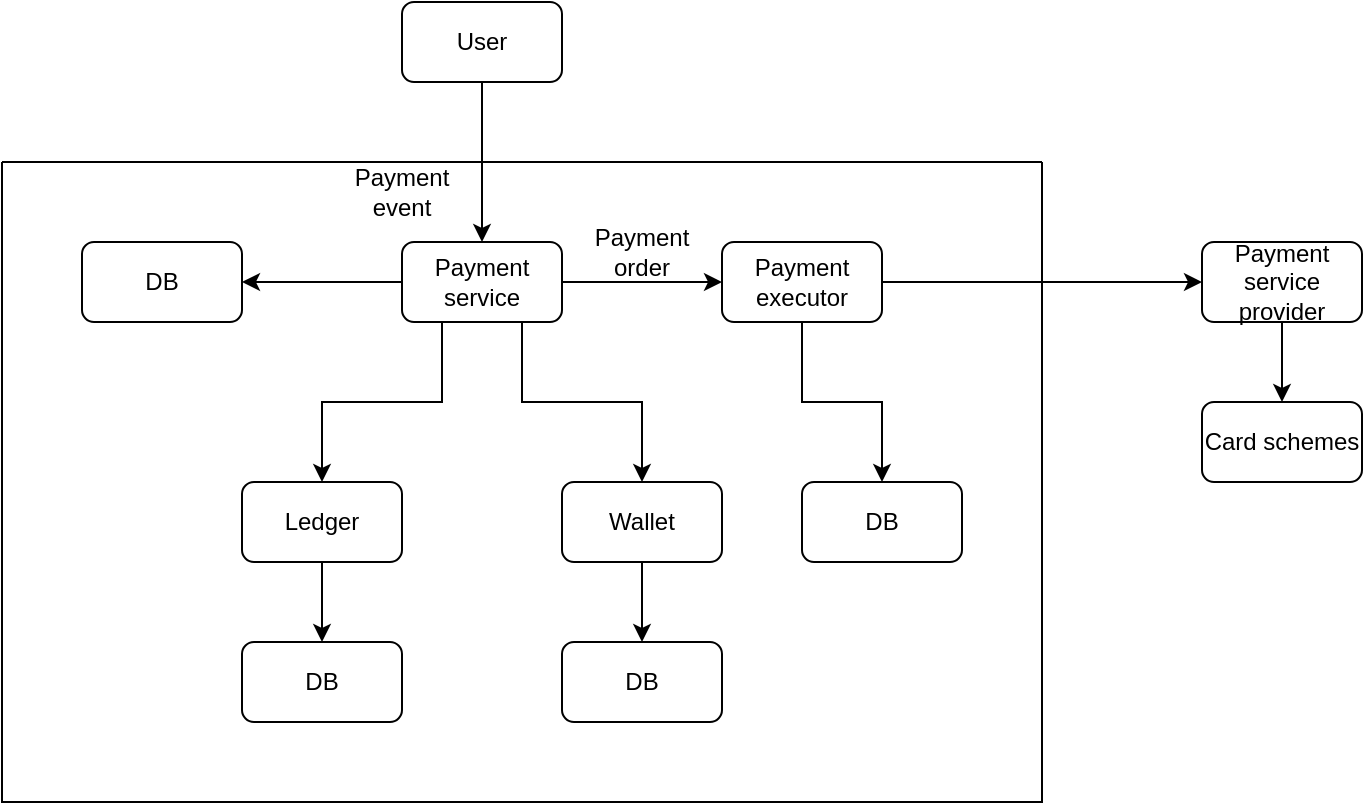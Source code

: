 <mxfile version="24.3.1" type="device">
  <diagram id="bc47vRQSer-DN1HRI0ml" name="Page-1">
    <mxGraphModel dx="882" dy="578" grid="1" gridSize="10" guides="1" tooltips="1" connect="1" arrows="1" fold="1" page="1" pageScale="1" pageWidth="850" pageHeight="1100" math="0" shadow="0">
      <root>
        <mxCell id="0" />
        <mxCell id="1" parent="0" />
        <mxCell id="EWr4yt69ypZN1Aizugo9-2" value="" style="swimlane;startSize=0;" vertex="1" parent="1">
          <mxGeometry x="80" y="120" width="520" height="320" as="geometry" />
        </mxCell>
        <mxCell id="EWr4yt69ypZN1Aizugo9-3" value="DB" style="rounded=1;whiteSpace=wrap;html=1;" vertex="1" parent="EWr4yt69ypZN1Aizugo9-2">
          <mxGeometry x="40" y="40" width="80" height="40" as="geometry" />
        </mxCell>
        <mxCell id="EWr4yt69ypZN1Aizugo9-16" style="edgeStyle=orthogonalEdgeStyle;rounded=0;orthogonalLoop=1;jettySize=auto;html=1;exitX=0.5;exitY=1;exitDx=0;exitDy=0;entryX=0.5;entryY=0;entryDx=0;entryDy=0;" edge="1" parent="EWr4yt69ypZN1Aizugo9-2" source="EWr4yt69ypZN1Aizugo9-4" target="EWr4yt69ypZN1Aizugo9-11">
          <mxGeometry relative="1" as="geometry" />
        </mxCell>
        <mxCell id="EWr4yt69ypZN1Aizugo9-4" value="Wallet" style="rounded=1;whiteSpace=wrap;html=1;" vertex="1" parent="EWr4yt69ypZN1Aizugo9-2">
          <mxGeometry x="280" y="160" width="80" height="40" as="geometry" />
        </mxCell>
        <mxCell id="EWr4yt69ypZN1Aizugo9-21" style="edgeStyle=orthogonalEdgeStyle;rounded=0;orthogonalLoop=1;jettySize=auto;html=1;exitX=0.5;exitY=1;exitDx=0;exitDy=0;entryX=0.5;entryY=0;entryDx=0;entryDy=0;" edge="1" parent="EWr4yt69ypZN1Aizugo9-2" source="EWr4yt69ypZN1Aizugo9-5" target="EWr4yt69ypZN1Aizugo9-19">
          <mxGeometry relative="1" as="geometry" />
        </mxCell>
        <mxCell id="EWr4yt69ypZN1Aizugo9-5" value="Payment executor" style="rounded=1;whiteSpace=wrap;html=1;" vertex="1" parent="EWr4yt69ypZN1Aizugo9-2">
          <mxGeometry x="360" y="40" width="80" height="40" as="geometry" />
        </mxCell>
        <mxCell id="EWr4yt69ypZN1Aizugo9-13" style="edgeStyle=orthogonalEdgeStyle;rounded=0;orthogonalLoop=1;jettySize=auto;html=1;exitX=0;exitY=0.5;exitDx=0;exitDy=0;" edge="1" parent="EWr4yt69ypZN1Aizugo9-2" source="EWr4yt69ypZN1Aizugo9-7" target="EWr4yt69ypZN1Aizugo9-3">
          <mxGeometry relative="1" as="geometry" />
        </mxCell>
        <mxCell id="EWr4yt69ypZN1Aizugo9-14" style="edgeStyle=orthogonalEdgeStyle;rounded=0;orthogonalLoop=1;jettySize=auto;html=1;exitX=0.25;exitY=1;exitDx=0;exitDy=0;entryX=0.5;entryY=0;entryDx=0;entryDy=0;" edge="1" parent="EWr4yt69ypZN1Aizugo9-2" source="EWr4yt69ypZN1Aizugo9-7" target="EWr4yt69ypZN1Aizugo9-9">
          <mxGeometry relative="1" as="geometry" />
        </mxCell>
        <mxCell id="EWr4yt69ypZN1Aizugo9-15" style="edgeStyle=orthogonalEdgeStyle;rounded=0;orthogonalLoop=1;jettySize=auto;html=1;exitX=0.75;exitY=1;exitDx=0;exitDy=0;entryX=0.5;entryY=0;entryDx=0;entryDy=0;" edge="1" parent="EWr4yt69ypZN1Aizugo9-2" source="EWr4yt69ypZN1Aizugo9-7" target="EWr4yt69ypZN1Aizugo9-4">
          <mxGeometry relative="1" as="geometry" />
        </mxCell>
        <mxCell id="EWr4yt69ypZN1Aizugo9-18" style="edgeStyle=orthogonalEdgeStyle;rounded=0;orthogonalLoop=1;jettySize=auto;html=1;exitX=1;exitY=0.5;exitDx=0;exitDy=0;entryX=0;entryY=0.5;entryDx=0;entryDy=0;" edge="1" parent="EWr4yt69ypZN1Aizugo9-2" source="EWr4yt69ypZN1Aizugo9-7" target="EWr4yt69ypZN1Aizugo9-5">
          <mxGeometry relative="1" as="geometry" />
        </mxCell>
        <mxCell id="EWr4yt69ypZN1Aizugo9-7" value="Payment service" style="rounded=1;whiteSpace=wrap;html=1;" vertex="1" parent="EWr4yt69ypZN1Aizugo9-2">
          <mxGeometry x="200" y="40" width="80" height="40" as="geometry" />
        </mxCell>
        <mxCell id="EWr4yt69ypZN1Aizugo9-17" style="edgeStyle=orthogonalEdgeStyle;rounded=0;orthogonalLoop=1;jettySize=auto;html=1;exitX=0.5;exitY=1;exitDx=0;exitDy=0;entryX=0.5;entryY=0;entryDx=0;entryDy=0;" edge="1" parent="EWr4yt69ypZN1Aizugo9-2" source="EWr4yt69ypZN1Aizugo9-9" target="EWr4yt69ypZN1Aizugo9-10">
          <mxGeometry relative="1" as="geometry" />
        </mxCell>
        <mxCell id="EWr4yt69ypZN1Aizugo9-9" value="Ledger" style="rounded=1;whiteSpace=wrap;html=1;" vertex="1" parent="EWr4yt69ypZN1Aizugo9-2">
          <mxGeometry x="120" y="160" width="80" height="40" as="geometry" />
        </mxCell>
        <mxCell id="EWr4yt69ypZN1Aizugo9-10" value="DB" style="rounded=1;whiteSpace=wrap;html=1;" vertex="1" parent="EWr4yt69ypZN1Aizugo9-2">
          <mxGeometry x="120" y="240" width="80" height="40" as="geometry" />
        </mxCell>
        <mxCell id="EWr4yt69ypZN1Aizugo9-11" value="DB" style="rounded=1;whiteSpace=wrap;html=1;" vertex="1" parent="EWr4yt69ypZN1Aizugo9-2">
          <mxGeometry x="280" y="240" width="80" height="40" as="geometry" />
        </mxCell>
        <mxCell id="EWr4yt69ypZN1Aizugo9-19" value="DB" style="rounded=1;whiteSpace=wrap;html=1;" vertex="1" parent="EWr4yt69ypZN1Aizugo9-2">
          <mxGeometry x="400" y="160" width="80" height="40" as="geometry" />
        </mxCell>
        <mxCell id="EWr4yt69ypZN1Aizugo9-30" value="Payment event" style="text;html=1;align=center;verticalAlign=middle;whiteSpace=wrap;rounded=0;" vertex="1" parent="EWr4yt69ypZN1Aizugo9-2">
          <mxGeometry x="160" width="80" height="30" as="geometry" />
        </mxCell>
        <mxCell id="EWr4yt69ypZN1Aizugo9-31" value="Payment order" style="text;html=1;align=center;verticalAlign=middle;whiteSpace=wrap;rounded=0;" vertex="1" parent="EWr4yt69ypZN1Aizugo9-2">
          <mxGeometry x="280" y="30" width="80" height="30" as="geometry" />
        </mxCell>
        <mxCell id="EWr4yt69ypZN1Aizugo9-26" style="edgeStyle=orthogonalEdgeStyle;rounded=0;orthogonalLoop=1;jettySize=auto;html=1;exitX=0.5;exitY=1;exitDx=0;exitDy=0;entryX=0.5;entryY=0;entryDx=0;entryDy=0;" edge="1" parent="1" source="EWr4yt69ypZN1Aizugo9-22" target="EWr4yt69ypZN1Aizugo9-23">
          <mxGeometry relative="1" as="geometry" />
        </mxCell>
        <mxCell id="EWr4yt69ypZN1Aizugo9-22" value="Payment service provider" style="rounded=1;whiteSpace=wrap;html=1;" vertex="1" parent="1">
          <mxGeometry x="680" y="160" width="80" height="40" as="geometry" />
        </mxCell>
        <mxCell id="EWr4yt69ypZN1Aizugo9-23" value="Card schemes" style="rounded=1;whiteSpace=wrap;html=1;" vertex="1" parent="1">
          <mxGeometry x="680" y="240" width="80" height="40" as="geometry" />
        </mxCell>
        <mxCell id="EWr4yt69ypZN1Aizugo9-28" style="edgeStyle=orthogonalEdgeStyle;rounded=0;orthogonalLoop=1;jettySize=auto;html=1;exitX=0.5;exitY=1;exitDx=0;exitDy=0;entryX=0.5;entryY=0;entryDx=0;entryDy=0;" edge="1" parent="1" source="EWr4yt69ypZN1Aizugo9-27" target="EWr4yt69ypZN1Aizugo9-7">
          <mxGeometry relative="1" as="geometry" />
        </mxCell>
        <mxCell id="EWr4yt69ypZN1Aizugo9-27" value="User" style="rounded=1;whiteSpace=wrap;html=1;" vertex="1" parent="1">
          <mxGeometry x="280" y="40" width="80" height="40" as="geometry" />
        </mxCell>
        <mxCell id="EWr4yt69ypZN1Aizugo9-29" style="edgeStyle=orthogonalEdgeStyle;rounded=0;orthogonalLoop=1;jettySize=auto;html=1;exitX=1;exitY=0.5;exitDx=0;exitDy=0;entryX=0;entryY=0.5;entryDx=0;entryDy=0;" edge="1" parent="1" source="EWr4yt69ypZN1Aizugo9-5" target="EWr4yt69ypZN1Aizugo9-22">
          <mxGeometry relative="1" as="geometry" />
        </mxCell>
      </root>
    </mxGraphModel>
  </diagram>
</mxfile>
